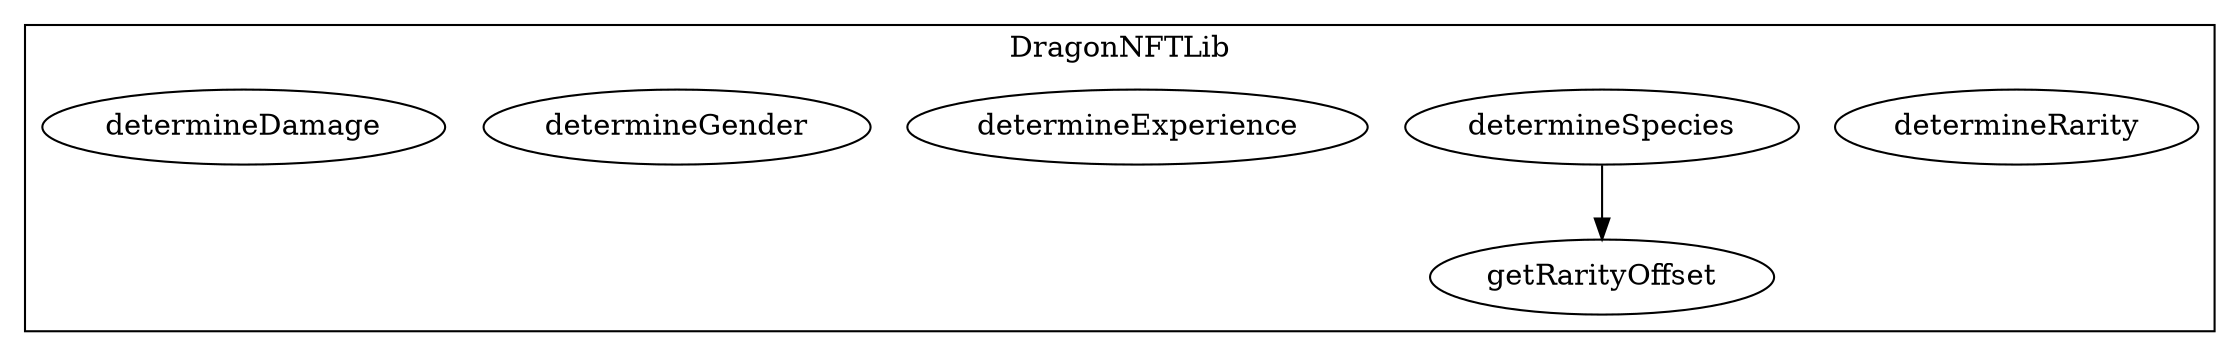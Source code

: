 strict digraph {
subgraph cluster_647_DragonNFTLib {
label = "DragonNFTLib"
"647_getRarityOffset" [label="getRarityOffset"]
"647_determineRarity" [label="determineRarity"]
"647_determineSpecies" [label="determineSpecies"]
"647_determineExperience" [label="determineExperience"]
"647_determineGender" [label="determineGender"]
"647_determineDamage" [label="determineDamage"]
"647_determineSpecies" -> "647_getRarityOffset"
}subgraph cluster_solidity {
label = "[Solidity]"
}
}
